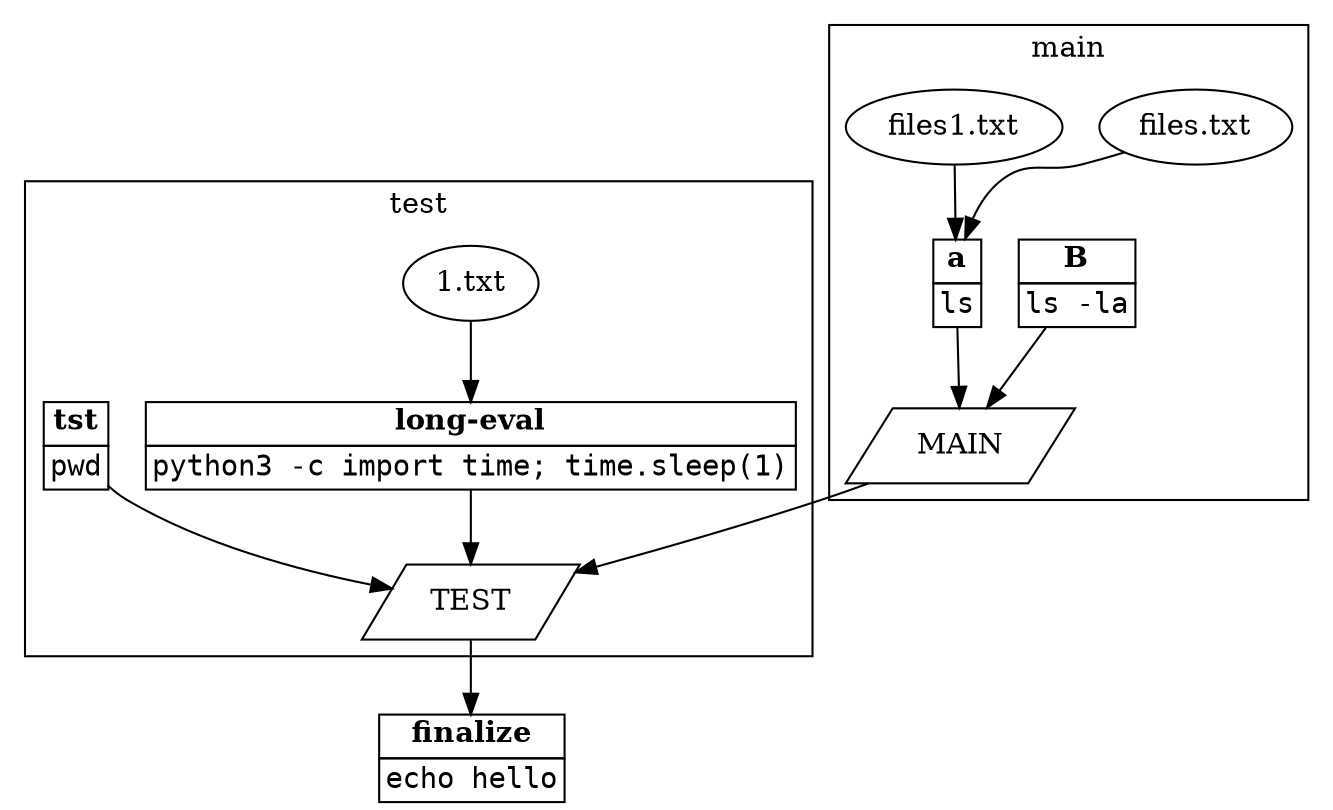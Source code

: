 digraph  {
	subgraph cluster_s1 {
		ID = "cluster_s1";
		label="main";
		n7[label=<<table BORDER="0" CELLBORDER="1" CELLSPACING="0"><tr><td><b>B</b></td></tr><tr><td><font face="Consolas">ls -la</font></td></tr></table>>,shape="plain"];
		n6[label="MAIN",shape="parallelogram"];
		n8[label=<<table BORDER="0" CELLBORDER="1" CELLSPACING="0"><tr><td><b>a</b></td></tr><tr><td><font face="Consolas">ls</font></td></tr></table>>,shape="plain"];
		n9[label="files.txt"];
		n10[label="files1.txt"];
		
	}subgraph cluster_s0 {
		ID = "cluster_s0";
		label="test";
		n3[label="1.txt"];
		n1[label="TEST",shape="parallelogram"];
		n2[label=<<table BORDER="0" CELLBORDER="1" CELLSPACING="0"><tr><td><b>long-eval</b></td></tr><tr><td><font face="Consolas">python3 -c import time; time.sleep(1)</font></td></tr></table>>,shape="plain"];
		n4[label=<<table BORDER="0" CELLBORDER="1" CELLSPACING="0"><tr><td><b>tst</b></td></tr><tr><td><font face="Consolas">pwd</font></td></tr></table>>,shape="plain"];
		
	}
	n5[label=<<table BORDER="0" CELLBORDER="1" CELLSPACING="0"><tr><td><b>finalize</b></td></tr><tr><td><font face="Consolas">echo hello</font></td></tr></table>>,shape="plain"];
	n3->n2;
	n7->n6;
	n6->n1;
	n1->n5;
	n8->n6;
	n9->n8;
	n10->n8;
	n2->n1;
	n4->n1;
	
}